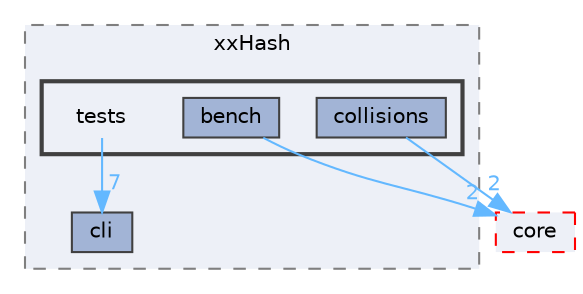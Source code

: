 digraph "runtime/xxHash/tests"
{
 // LATEX_PDF_SIZE
  bgcolor="transparent";
  edge [fontname=Helvetica,fontsize=10,labelfontname=Helvetica,labelfontsize=10];
  node [fontname=Helvetica,fontsize=10,shape=box,height=0.2,width=0.4];
  compound=true
  subgraph clusterdir_843c3b0b2832283878bd005a5b7b0a32 {
    graph [ bgcolor="#edf0f7", pencolor="grey50", label="xxHash", fontname=Helvetica,fontsize=10 style="filled,dashed", URL="dir_843c3b0b2832283878bd005a5b7b0a32.html",tooltip=""]
  dir_1dd0b8ee4a0a0044b1a08a1fa0f2836b [label="cli", fillcolor="#a2b4d6", color="grey25", style="filled", URL="dir_1dd0b8ee4a0a0044b1a08a1fa0f2836b.html",tooltip=""];
  subgraph clusterdir_295429af828a0fb363edf59f9db0238a {
    graph [ bgcolor="#edf0f7", pencolor="grey25", label="", fontname=Helvetica,fontsize=10 style="filled,bold", URL="dir_295429af828a0fb363edf59f9db0238a.html",tooltip=""]
    dir_295429af828a0fb363edf59f9db0238a [shape=plaintext, label="tests"];
  dir_a7e6a3ddaa1067e76d6e92aa23d3f7e6 [label="bench", fillcolor="#a2b4d6", color="grey25", style="filled", URL="dir_a7e6a3ddaa1067e76d6e92aa23d3f7e6.html",tooltip=""];
  dir_22ff950d1fb8bf0f9690866ef46d9bcc [label="collisions", fillcolor="#a2b4d6", color="grey25", style="filled", URL="dir_22ff950d1fb8bf0f9690866ef46d9bcc.html",tooltip=""];
  }
  }
  dir_0b94c9ea5f3d98712a457061cc05ff83 [label="core", fillcolor="#edf0f7", color="red", style="filled,dashed", URL="dir_0b94c9ea5f3d98712a457061cc05ff83.html",tooltip=""];
  dir_295429af828a0fb363edf59f9db0238a->dir_1dd0b8ee4a0a0044b1a08a1fa0f2836b [headlabel="7", labeldistance=1.5 headhref="dir_000128_000016.html" href="dir_000128_000016.html" color="steelblue1" fontcolor="steelblue1"];
  dir_a7e6a3ddaa1067e76d6e92aa23d3f7e6->dir_0b94c9ea5f3d98712a457061cc05ff83 [headlabel="2", labeldistance=1.5 headhref="dir_000011_000023.html" href="dir_000011_000023.html" color="steelblue1" fontcolor="steelblue1"];
  dir_22ff950d1fb8bf0f9690866ef46d9bcc->dir_0b94c9ea5f3d98712a457061cc05ff83 [headlabel="2", labeldistance=1.5 headhref="dir_000018_000023.html" href="dir_000018_000023.html" color="steelblue1" fontcolor="steelblue1"];
}
